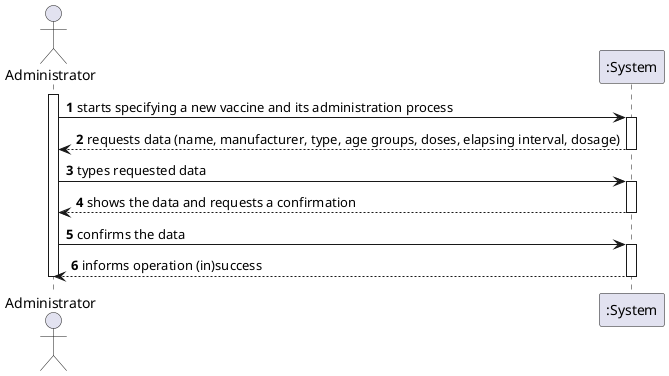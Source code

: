 @startuml
autonumber
actor "Administrator" as Admin

activate Admin
Admin -> ":System" : starts specifying a new vaccine and its administration process
activate ":System"
":System" --> Admin : requests data (name, manufacturer, type, age groups, doses, elapsing interval, dosage)
deactivate ":System"

Admin -> ":System" : types requested data
activate ":System"
":System" --> Admin : shows the data and requests a confirmation
deactivate ":System"

Admin -> ":System" : confirms the data
activate ":System"
":System" --> Admin : informs operation (in)success
deactivate ":System"

deactivate Admin

@enduml